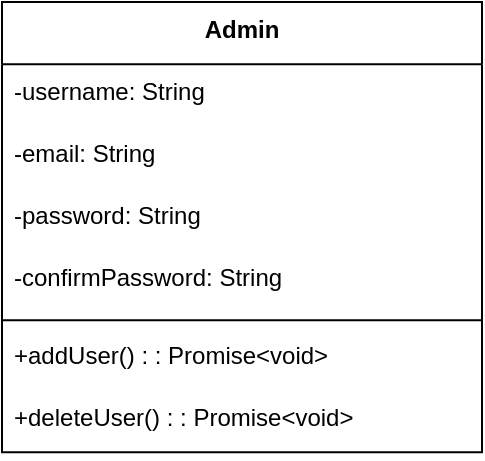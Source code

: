 <mxfile version="26.2.14" pages="3">
  <diagram id="fmkMjl45FOT2NDZPe_5T" name="Class Diagram">
    <mxGraphModel dx="946" dy="597" grid="1" gridSize="10" guides="1" tooltips="1" connect="1" arrows="1" fold="1" page="1" pageScale="1" pageWidth="827" pageHeight="1169" math="0" shadow="0">
      <root>
        <mxCell id="0" />
        <mxCell id="1" parent="0" />
        <mxCell id="-wOP4mtNjPa33PyzsGha-1" value="Admin" style="swimlane;fontStyle=1;align=center;verticalAlign=top;childLayout=stackLayout;horizontal=1;startSize=31.111;horizontalStack=0;resizeParent=1;resizeParentMax=0;resizeLast=0;collapsible=0;marginBottom=0;" vertex="1" parent="1">
          <mxGeometry x="260" y="110" width="240" height="225.111" as="geometry" />
        </mxCell>
        <mxCell id="-wOP4mtNjPa33PyzsGha-2" value="-username: String" style="text;strokeColor=none;fillColor=none;align=left;verticalAlign=top;spacingLeft=4;spacingRight=4;overflow=hidden;rotatable=0;points=[[0,0.5],[1,0.5]];portConstraint=eastwest;" vertex="1" parent="-wOP4mtNjPa33PyzsGha-1">
          <mxGeometry y="31.111" width="240" height="31" as="geometry" />
        </mxCell>
        <mxCell id="-wOP4mtNjPa33PyzsGha-3" value="-email: String" style="text;strokeColor=none;fillColor=none;align=left;verticalAlign=top;spacingLeft=4;spacingRight=4;overflow=hidden;rotatable=0;points=[[0,0.5],[1,0.5]];portConstraint=eastwest;" vertex="1" parent="-wOP4mtNjPa33PyzsGha-1">
          <mxGeometry y="62.111" width="240" height="31" as="geometry" />
        </mxCell>
        <mxCell id="-wOP4mtNjPa33PyzsGha-4" value="-password: String" style="text;strokeColor=none;fillColor=none;align=left;verticalAlign=top;spacingLeft=4;spacingRight=4;overflow=hidden;rotatable=0;points=[[0,0.5],[1,0.5]];portConstraint=eastwest;" vertex="1" parent="-wOP4mtNjPa33PyzsGha-1">
          <mxGeometry y="93.111" width="240" height="31" as="geometry" />
        </mxCell>
        <mxCell id="-wOP4mtNjPa33PyzsGha-5" value="-confirmPassword: String" style="text;strokeColor=none;fillColor=none;align=left;verticalAlign=top;spacingLeft=4;spacingRight=4;overflow=hidden;rotatable=0;points=[[0,0.5],[1,0.5]];portConstraint=eastwest;" vertex="1" parent="-wOP4mtNjPa33PyzsGha-1">
          <mxGeometry y="124.111" width="240" height="31" as="geometry" />
        </mxCell>
        <mxCell id="-wOP4mtNjPa33PyzsGha-6" style="line;strokeWidth=1;fillColor=none;align=left;verticalAlign=middle;spacingTop=-1;spacingLeft=3;spacingRight=3;rotatable=0;labelPosition=right;points=[];portConstraint=eastwest;strokeColor=inherit;" vertex="1" parent="-wOP4mtNjPa33PyzsGha-1">
          <mxGeometry y="155.111" width="240" height="8" as="geometry" />
        </mxCell>
        <mxCell id="-wOP4mtNjPa33PyzsGha-7" value="+addUser() : : Promise&lt;void&gt;" style="text;strokeColor=none;fillColor=none;align=left;verticalAlign=top;spacingLeft=4;spacingRight=4;overflow=hidden;rotatable=0;points=[[0,0.5],[1,0.5]];portConstraint=eastwest;" vertex="1" parent="-wOP4mtNjPa33PyzsGha-1">
          <mxGeometry y="163.111" width="240" height="31" as="geometry" />
        </mxCell>
        <mxCell id="-wOP4mtNjPa33PyzsGha-8" value="+deleteUser() : : Promise&lt;void&gt;" style="text;strokeColor=none;fillColor=none;align=left;verticalAlign=top;spacingLeft=4;spacingRight=4;overflow=hidden;rotatable=0;points=[[0,0.5],[1,0.5]];portConstraint=eastwest;" vertex="1" parent="-wOP4mtNjPa33PyzsGha-1">
          <mxGeometry y="194.111" width="240" height="31" as="geometry" />
        </mxCell>
      </root>
    </mxGraphModel>
  </diagram>
  <diagram name="Flowchart" id="XdVJI92lan1rTgueeDZI">
    <mxGraphModel dx="946" dy="597" grid="1" gridSize="10" guides="1" tooltips="1" connect="1" arrows="1" fold="1" page="1" pageScale="1" pageWidth="827" pageHeight="1169" math="0" shadow="0">
      <root>
        <mxCell id="0" />
        <mxCell id="1" parent="0" />
        <mxCell id="3" value="Create User Account" style="whiteSpace=wrap;strokeWidth=2;" parent="1" vertex="1">
          <mxGeometry x="117" y="174" width="206" height="54" as="geometry" />
        </mxCell>
        <mxCell id="4" value="Save User Data" style="whiteSpace=wrap;strokeWidth=2;" parent="1" vertex="1">
          <mxGeometry x="70" y="278" width="167" height="54" as="geometry" />
        </mxCell>
        <mxCell id="5" value="Success" style="whiteSpace=wrap;strokeWidth=2;" parent="1" vertex="1">
          <mxGeometry x="79" y="405" width="114" height="54" as="geometry" />
        </mxCell>
        <mxCell id="6" value="Error" style="whiteSpace=wrap;strokeWidth=2;" parent="1" vertex="1">
          <mxGeometry x="250" y="405" width="96" height="54" as="geometry" />
        </mxCell>
        <mxCell id="7" value="" style="curved=1;startArrow=none;endArrow=block;exitX=0.5;exitY=1;entryX=0.5;entryY=0;exitDx=0;exitDy=0;" parent="1" source="lcNekzAYBCkh-d55HDK_-18" target="3" edge="1">
          <mxGeometry relative="1" as="geometry">
            <Array as="points" />
            <mxPoint x="220.5" y="124" as="sourcePoint" />
          </mxGeometry>
        </mxCell>
        <mxCell id="8" value="" style="curved=1;startArrow=none;endArrow=block;exitX=0.33;exitY=1;entryX=0.5;entryY=0;" parent="1" source="3" target="4" edge="1">
          <mxGeometry relative="1" as="geometry">
            <Array as="points">
              <mxPoint x="160" y="260" />
            </Array>
          </mxGeometry>
        </mxCell>
        <mxCell id="9" value="" style="curved=1;startArrow=none;endArrow=block;exitX=0.46;exitY=1;entryX=0.5;entryY=0;" parent="1" source="4" target="5" edge="1">
          <mxGeometry relative="1" as="geometry">
            <Array as="points">
              <mxPoint x="136" y="369" />
            </Array>
          </mxGeometry>
        </mxCell>
        <mxCell id="10" value="Fail" style="curved=1;startArrow=none;endArrow=block;exitX=0.74;exitY=1;entryX=0.58;entryY=0;" parent="1" source="3" target="6" edge="1">
          <mxGeometry relative="1" as="geometry">
            <Array as="points" />
          </mxGeometry>
        </mxCell>
        <mxCell id="11" value="Fail" style="curved=1;startArrow=none;endArrow=block;exitX=0.7;exitY=1;entryX=0.2;entryY=0;" parent="1" source="4" target="6" edge="1">
          <mxGeometry relative="1" as="geometry">
            <Array as="points">
              <mxPoint x="231" y="369" />
            </Array>
          </mxGeometry>
        </mxCell>
        <mxCell id="lcNekzAYBCkh-d55HDK_-12" value="Delete User" style="whiteSpace=wrap;strokeWidth=2;" parent="1" vertex="1">
          <mxGeometry x="575" y="224" width="144" height="54" as="geometry" />
        </mxCell>
        <mxCell id="lcNekzAYBCkh-d55HDK_-13" value="Success" style="whiteSpace=wrap;strokeWidth=2;" parent="1" vertex="1">
          <mxGeometry x="512" y="351" width="114" height="54" as="geometry" />
        </mxCell>
        <mxCell id="lcNekzAYBCkh-d55HDK_-14" value="Error" style="whiteSpace=wrap;strokeWidth=2;" parent="1" vertex="1">
          <mxGeometry x="676" y="351" width="96" height="54" as="geometry" />
        </mxCell>
        <mxCell id="lcNekzAYBCkh-d55HDK_-15" value="" style="curved=1;startArrow=none;endArrow=block;exitX=0.5;exitY=1;entryX=0.5;entryY=0;exitDx=0;exitDy=0;" parent="1" source="lcNekzAYBCkh-d55HDK_-19" target="lcNekzAYBCkh-d55HDK_-12" edge="1">
          <mxGeometry relative="1" as="geometry">
            <Array as="points" />
            <mxPoint x="646.5" y="174" as="sourcePoint" />
          </mxGeometry>
        </mxCell>
        <mxCell id="lcNekzAYBCkh-d55HDK_-16" value="" style="curved=1;startArrow=none;endArrow=block;exitX=0.27;exitY=1;entryX=0.5;entryY=0;" parent="1" source="lcNekzAYBCkh-d55HDK_-12" target="lcNekzAYBCkh-d55HDK_-13" edge="1">
          <mxGeometry relative="1" as="geometry">
            <Array as="points" />
          </mxGeometry>
        </mxCell>
        <mxCell id="lcNekzAYBCkh-d55HDK_-17" value="Fail" style="curved=1;startArrow=none;endArrow=block;exitX=0.72;exitY=1;entryX=0.5;entryY=0;" parent="1" source="lcNekzAYBCkh-d55HDK_-12" target="lcNekzAYBCkh-d55HDK_-14" edge="1">
          <mxGeometry relative="1" as="geometry">
            <Array as="points">
              <mxPoint x="710" y="320" />
            </Array>
          </mxGeometry>
        </mxCell>
        <mxCell id="lcNekzAYBCkh-d55HDK_-18" value="Start" style="ellipse;whiteSpace=wrap;html=1;" parent="1" vertex="1">
          <mxGeometry x="160" y="40" width="120" height="80" as="geometry" />
        </mxCell>
        <mxCell id="lcNekzAYBCkh-d55HDK_-19" value="Start" style="ellipse;whiteSpace=wrap;html=1;" parent="1" vertex="1">
          <mxGeometry x="587" y="80" width="120" height="80" as="geometry" />
        </mxCell>
        <mxCell id="lcNekzAYBCkh-d55HDK_-21" value="&lt;span style=&quot;color: rgb(0, 0, 0); font-family: Helvetica; font-size: 12px; font-style: normal; font-variant-ligatures: normal; font-variant-caps: normal; font-weight: 400; letter-spacing: normal; orphans: 2; text-align: left; text-indent: 0px; text-transform: none; widows: 2; word-spacing: 0px; -webkit-text-stroke-width: 0px; white-space: nowrap; text-decoration-thickness: initial; text-decoration-style: initial; text-decoration-color: initial; float: none; display: inline !important;&quot;&gt;+addUser() : : Promise&amp;lt;void&amp;gt;&lt;/span&gt;" style="text;whiteSpace=wrap;html=1;" parent="1" vertex="1">
          <mxGeometry x="140" y="10" width="190" height="40" as="geometry" />
        </mxCell>
        <mxCell id="lcNekzAYBCkh-d55HDK_-22" value="&lt;span style=&quot;color: rgb(0, 0, 0); font-family: Helvetica; font-size: 12px; font-style: normal; font-variant-ligatures: normal; font-variant-caps: normal; font-weight: 400; letter-spacing: normal; orphans: 2; text-align: left; text-indent: 0px; text-transform: none; widows: 2; word-spacing: 0px; -webkit-text-stroke-width: 0px; white-space: nowrap; background-color: rgb(236, 236, 236); text-decoration-thickness: initial; text-decoration-style: initial; text-decoration-color: initial; display: inline !important; float: none;&quot;&gt;+deleteUser() : : Promise&amp;lt;void&amp;gt;&lt;/span&gt;" style="text;whiteSpace=wrap;html=1;" parent="1" vertex="1">
          <mxGeometry x="547" y="50" width="200" height="40" as="geometry" />
        </mxCell>
      </root>
    </mxGraphModel>
  </diagram>
  <diagram id="xrvUvk_3f1QDplEyrOmE" name="Sequence Diagram">
    <mxGraphModel dx="946" dy="597" grid="1" gridSize="10" guides="1" tooltips="1" connect="1" arrows="1" fold="1" page="1" pageScale="1" pageWidth="827" pageHeight="1169" math="0" shadow="0">
      <root>
        <mxCell id="0" />
        <mxCell id="1" parent="0" />
        <mxCell id="T1nF0yIVP6om28_JQMo4-1" value="Admin" style="shape=umlLifeline;perimeter=lifelinePerimeter;whiteSpace=wrap;container=1;dropTarget=0;collapsible=0;recursiveResize=0;outlineConnect=0;portConstraint=eastwest;newEdgeStyle={&quot;edgeStyle&quot;:&quot;elbowEdgeStyle&quot;,&quot;elbow&quot;:&quot;vertical&quot;,&quot;curved&quot;:0,&quot;rounded&quot;:0};size=65;" vertex="1" parent="1">
          <mxGeometry x="200" y="90" width="150" height="368" as="geometry" />
        </mxCell>
        <mxCell id="T1nF0yIVP6om28_JQMo4-2" value="Firebase" style="shape=umlLifeline;perimeter=lifelinePerimeter;whiteSpace=wrap;container=1;dropTarget=0;collapsible=0;recursiveResize=0;outlineConnect=0;portConstraint=eastwest;newEdgeStyle={&quot;edgeStyle&quot;:&quot;elbowEdgeStyle&quot;,&quot;elbow&quot;:&quot;vertical&quot;,&quot;curved&quot;:0,&quot;rounded&quot;:0};size=65;" vertex="1" parent="1">
          <mxGeometry x="451" y="90" width="150" height="368" as="geometry" />
        </mxCell>
        <mxCell id="T1nF0yIVP6om28_JQMo4-3" value="addUser(email, password)" style="verticalAlign=bottom;edgeStyle=elbowEdgeStyle;elbow=vertical;curved=0;rounded=0;endArrow=block;" edge="1" parent="1" source="T1nF0yIVP6om28_JQMo4-1" target="T1nF0yIVP6om28_JQMo4-2">
          <mxGeometry relative="1" as="geometry">
            <Array as="points">
              <mxPoint x="409" y="197" />
            </Array>
          </mxGeometry>
        </mxCell>
        <mxCell id="T1nF0yIVP6om28_JQMo4-4" value="User created" style="verticalAlign=bottom;edgeStyle=elbowEdgeStyle;elbow=vertical;curved=0;rounded=0;dashed=1;dashPattern=2 3;endArrow=block;" edge="1" parent="1" source="T1nF0yIVP6om28_JQMo4-2" target="T1nF0yIVP6om28_JQMo4-1">
          <mxGeometry relative="1" as="geometry">
            <Array as="points">
              <mxPoint x="412" y="249" />
            </Array>
          </mxGeometry>
        </mxCell>
        <mxCell id="T1nF0yIVP6om28_JQMo4-5" value="deleteUser(uid)" style="verticalAlign=bottom;edgeStyle=elbowEdgeStyle;elbow=vertical;curved=0;rounded=0;endArrow=block;" edge="1" parent="1" source="T1nF0yIVP6om28_JQMo4-1" target="T1nF0yIVP6om28_JQMo4-2">
          <mxGeometry relative="1" as="geometry">
            <Array as="points">
              <mxPoint x="409" y="301" />
            </Array>
          </mxGeometry>
        </mxCell>
        <mxCell id="T1nF0yIVP6om28_JQMo4-6" value="User deleted" style="verticalAlign=bottom;edgeStyle=elbowEdgeStyle;elbow=vertical;curved=0;rounded=0;dashed=1;dashPattern=2 3;endArrow=block;" edge="1" parent="1" source="T1nF0yIVP6om28_JQMo4-2" target="T1nF0yIVP6om28_JQMo4-1">
          <mxGeometry relative="1" as="geometry">
            <Array as="points">
              <mxPoint x="412" y="353" />
            </Array>
          </mxGeometry>
        </mxCell>
      </root>
    </mxGraphModel>
  </diagram>
</mxfile>
